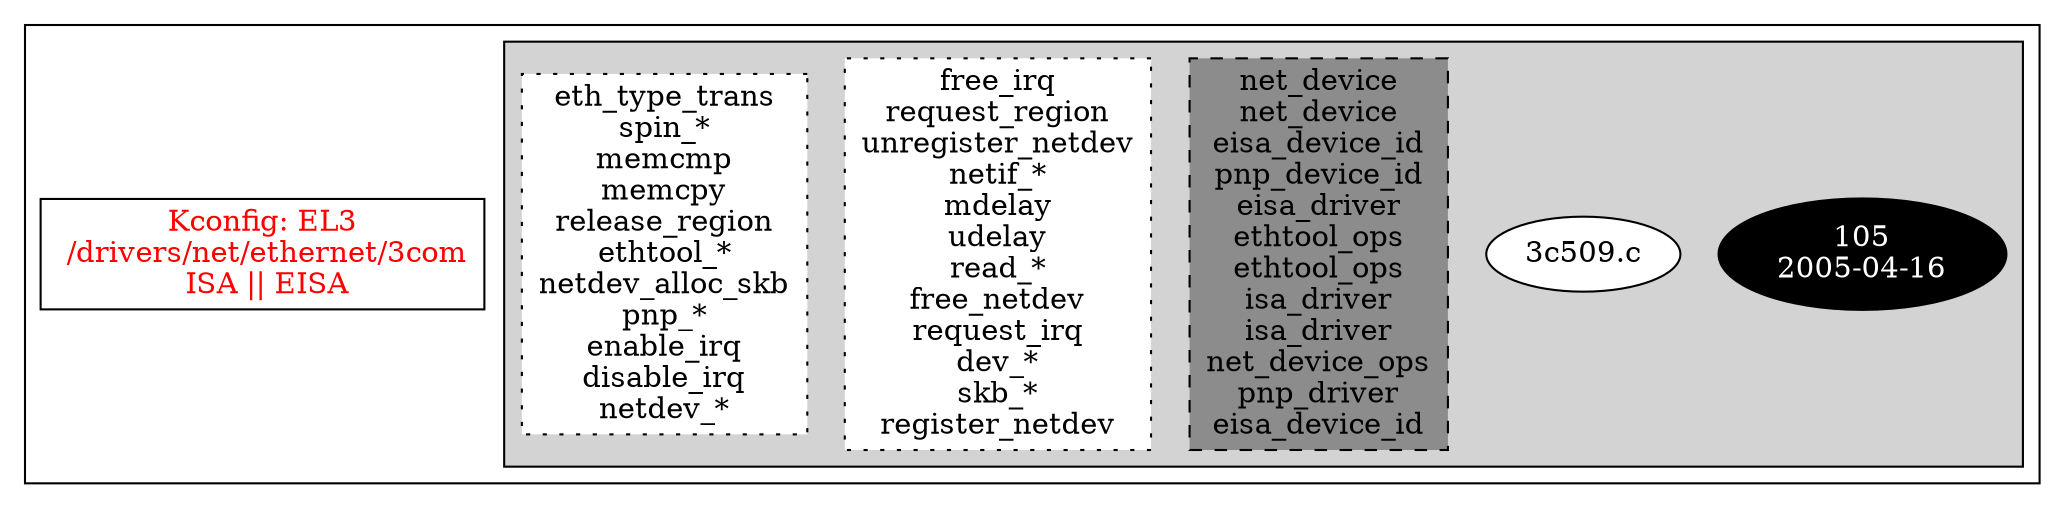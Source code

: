 digraph Driver {
	ranksep=2;
	splines=ortho;
	//Symbol: EL3
	subgraph "cluster_EL3"{
		subgraph "cluster_3c509.c" {
			style=filled
			"commit_3c509.c" [style=filled, fillcolor=black, fontcolor=white, label="105\n2005-04-16"];
			"3c509.c" [style=filled, fillcolor=white, fontcolor=black, label="3c509.c\n"];
			"structs-3c509.c" [style="filled,dashed" shape=box, fillcolor=grey55, fontcolor=black, label="net_device\nnet_device\neisa_device_id\npnp_device_id\neisa_driver\nethtool_ops\nethtool_ops\nisa_driver\nisa_driver\nnet_device_ops\npnp_driver\neisa_device_id\n"];
			"funccall2-3c509.c" [style="filled,dotted" shape=box, fillcolor=white, fontcolor=black, label="free_irq\nrequest_region\nunregister_netdev\nnetif_*\nmdelay\nudelay\nread_*\nfree_netdev\nrequest_irq\ndev_*\nskb_*\nregister_netdev\n"];
			"funccall1-3c509.c" [style="filled,dotted" shape=box, fillcolor=white, fontcolor=black, label="eth_type_trans\nspin_*\nmemcmp\nmemcpy\nrelease_region\nethtool_*\nnetdev_alloc_skb\npnp_*\nenable_irq\ndisable_irq\nnetdev_*\n"];
		}
		"K:EL3" [label="Kconfig: EL3\n /drivers/net/ethernet/3com\n  ISA || EISA ", shape=box, fontcolor=red];
	}
}
